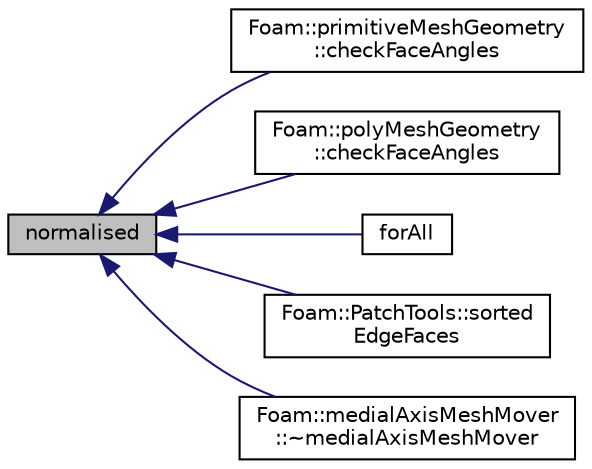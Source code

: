 digraph "normalised"
{
  bgcolor="transparent";
  edge [fontname="Helvetica",fontsize="10",labelfontname="Helvetica",labelfontsize="10"];
  node [fontname="Helvetica",fontsize="10",shape=record];
  rankdir="LR";
  Node1 [label="normalised",height=0.2,width=0.4,color="black", fillcolor="grey75", style="filled" fontcolor="black"];
  Node1 -> Node2 [dir="back",color="midnightblue",fontsize="10",style="solid",fontname="Helvetica"];
  Node2 [label="Foam::primitiveMeshGeometry\l::checkFaceAngles",height=0.2,width=0.4,color="black",URL="$classFoam_1_1primitiveMeshGeometry.html#a1e53fa2de621f051c1777b67d71e354c"];
  Node1 -> Node3 [dir="back",color="midnightblue",fontsize="10",style="solid",fontname="Helvetica"];
  Node3 [label="Foam::polyMeshGeometry\l::checkFaceAngles",height=0.2,width=0.4,color="black",URL="$classFoam_1_1polyMeshGeometry.html#a54a9bc2a85ca197cef7b133c51ec94b4",tooltip="See primitiveMesh. "];
  Node1 -> Node4 [dir="back",color="midnightblue",fontsize="10",style="solid",fontname="Helvetica"];
  Node4 [label="forAll",height=0.2,width=0.4,color="black",URL="$interpolatedFaces_8H.html#af95755d4960208edf40e0d93244d6240"];
  Node1 -> Node5 [dir="back",color="midnightblue",fontsize="10",style="solid",fontname="Helvetica"];
  Node5 [label="Foam::PatchTools::sorted\lEdgeFaces",height=0.2,width=0.4,color="black",URL="$classFoam_1_1PatchTools.html#a6f45385fbdbafd55b359508624f4e84f"];
  Node1 -> Node6 [dir="back",color="midnightblue",fontsize="10",style="solid",fontname="Helvetica"];
  Node6 [label="Foam::medialAxisMeshMover\l::~medialAxisMeshMover",height=0.2,width=0.4,color="black",URL="$classFoam_1_1medialAxisMeshMover.html#a03eb6ed57214533ca9c7282a850b1ea3"];
}
